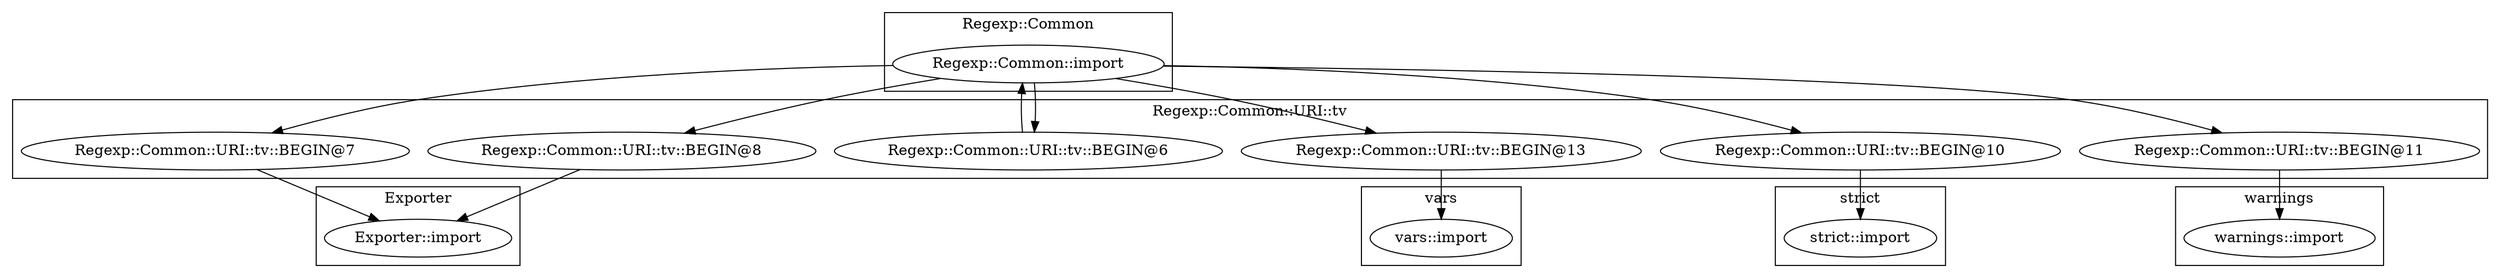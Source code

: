 digraph {
graph [overlap=false]
subgraph cluster_warnings {
	label="warnings";
	"warnings::import";
}
subgraph cluster_vars {
	label="vars";
	"vars::import";
}
subgraph cluster_strict {
	label="strict";
	"strict::import";
}
subgraph cluster_Regexp_Common {
	label="Regexp::Common";
	"Regexp::Common::import";
}
subgraph cluster_Regexp_Common_URI_tv {
	label="Regexp::Common::URI::tv";
	"Regexp::Common::URI::tv::BEGIN@7";
	"Regexp::Common::URI::tv::BEGIN@13";
	"Regexp::Common::URI::tv::BEGIN@10";
	"Regexp::Common::URI::tv::BEGIN@6";
	"Regexp::Common::URI::tv::BEGIN@11";
	"Regexp::Common::URI::tv::BEGIN@8";
}
subgraph cluster_Exporter {
	label="Exporter";
	"Exporter::import";
}
"Regexp::Common::import" -> "Regexp::Common::URI::tv::BEGIN@7";
"Regexp::Common::URI::tv::BEGIN@6" -> "Regexp::Common::import";
"Regexp::Common::URI::tv::BEGIN@7" -> "Exporter::import";
"Regexp::Common::URI::tv::BEGIN@8" -> "Exporter::import";
"Regexp::Common::import" -> "Regexp::Common::URI::tv::BEGIN@10";
"Regexp::Common::import" -> "Regexp::Common::URI::tv::BEGIN@11";
"Regexp::Common::import" -> "Regexp::Common::URI::tv::BEGIN@6";
"Regexp::Common::URI::tv::BEGIN@11" -> "warnings::import";
"Regexp::Common::import" -> "Regexp::Common::URI::tv::BEGIN@13";
"Regexp::Common::URI::tv::BEGIN@13" -> "vars::import";
"Regexp::Common::import" -> "Regexp::Common::URI::tv::BEGIN@8";
"Regexp::Common::URI::tv::BEGIN@10" -> "strict::import";
}
